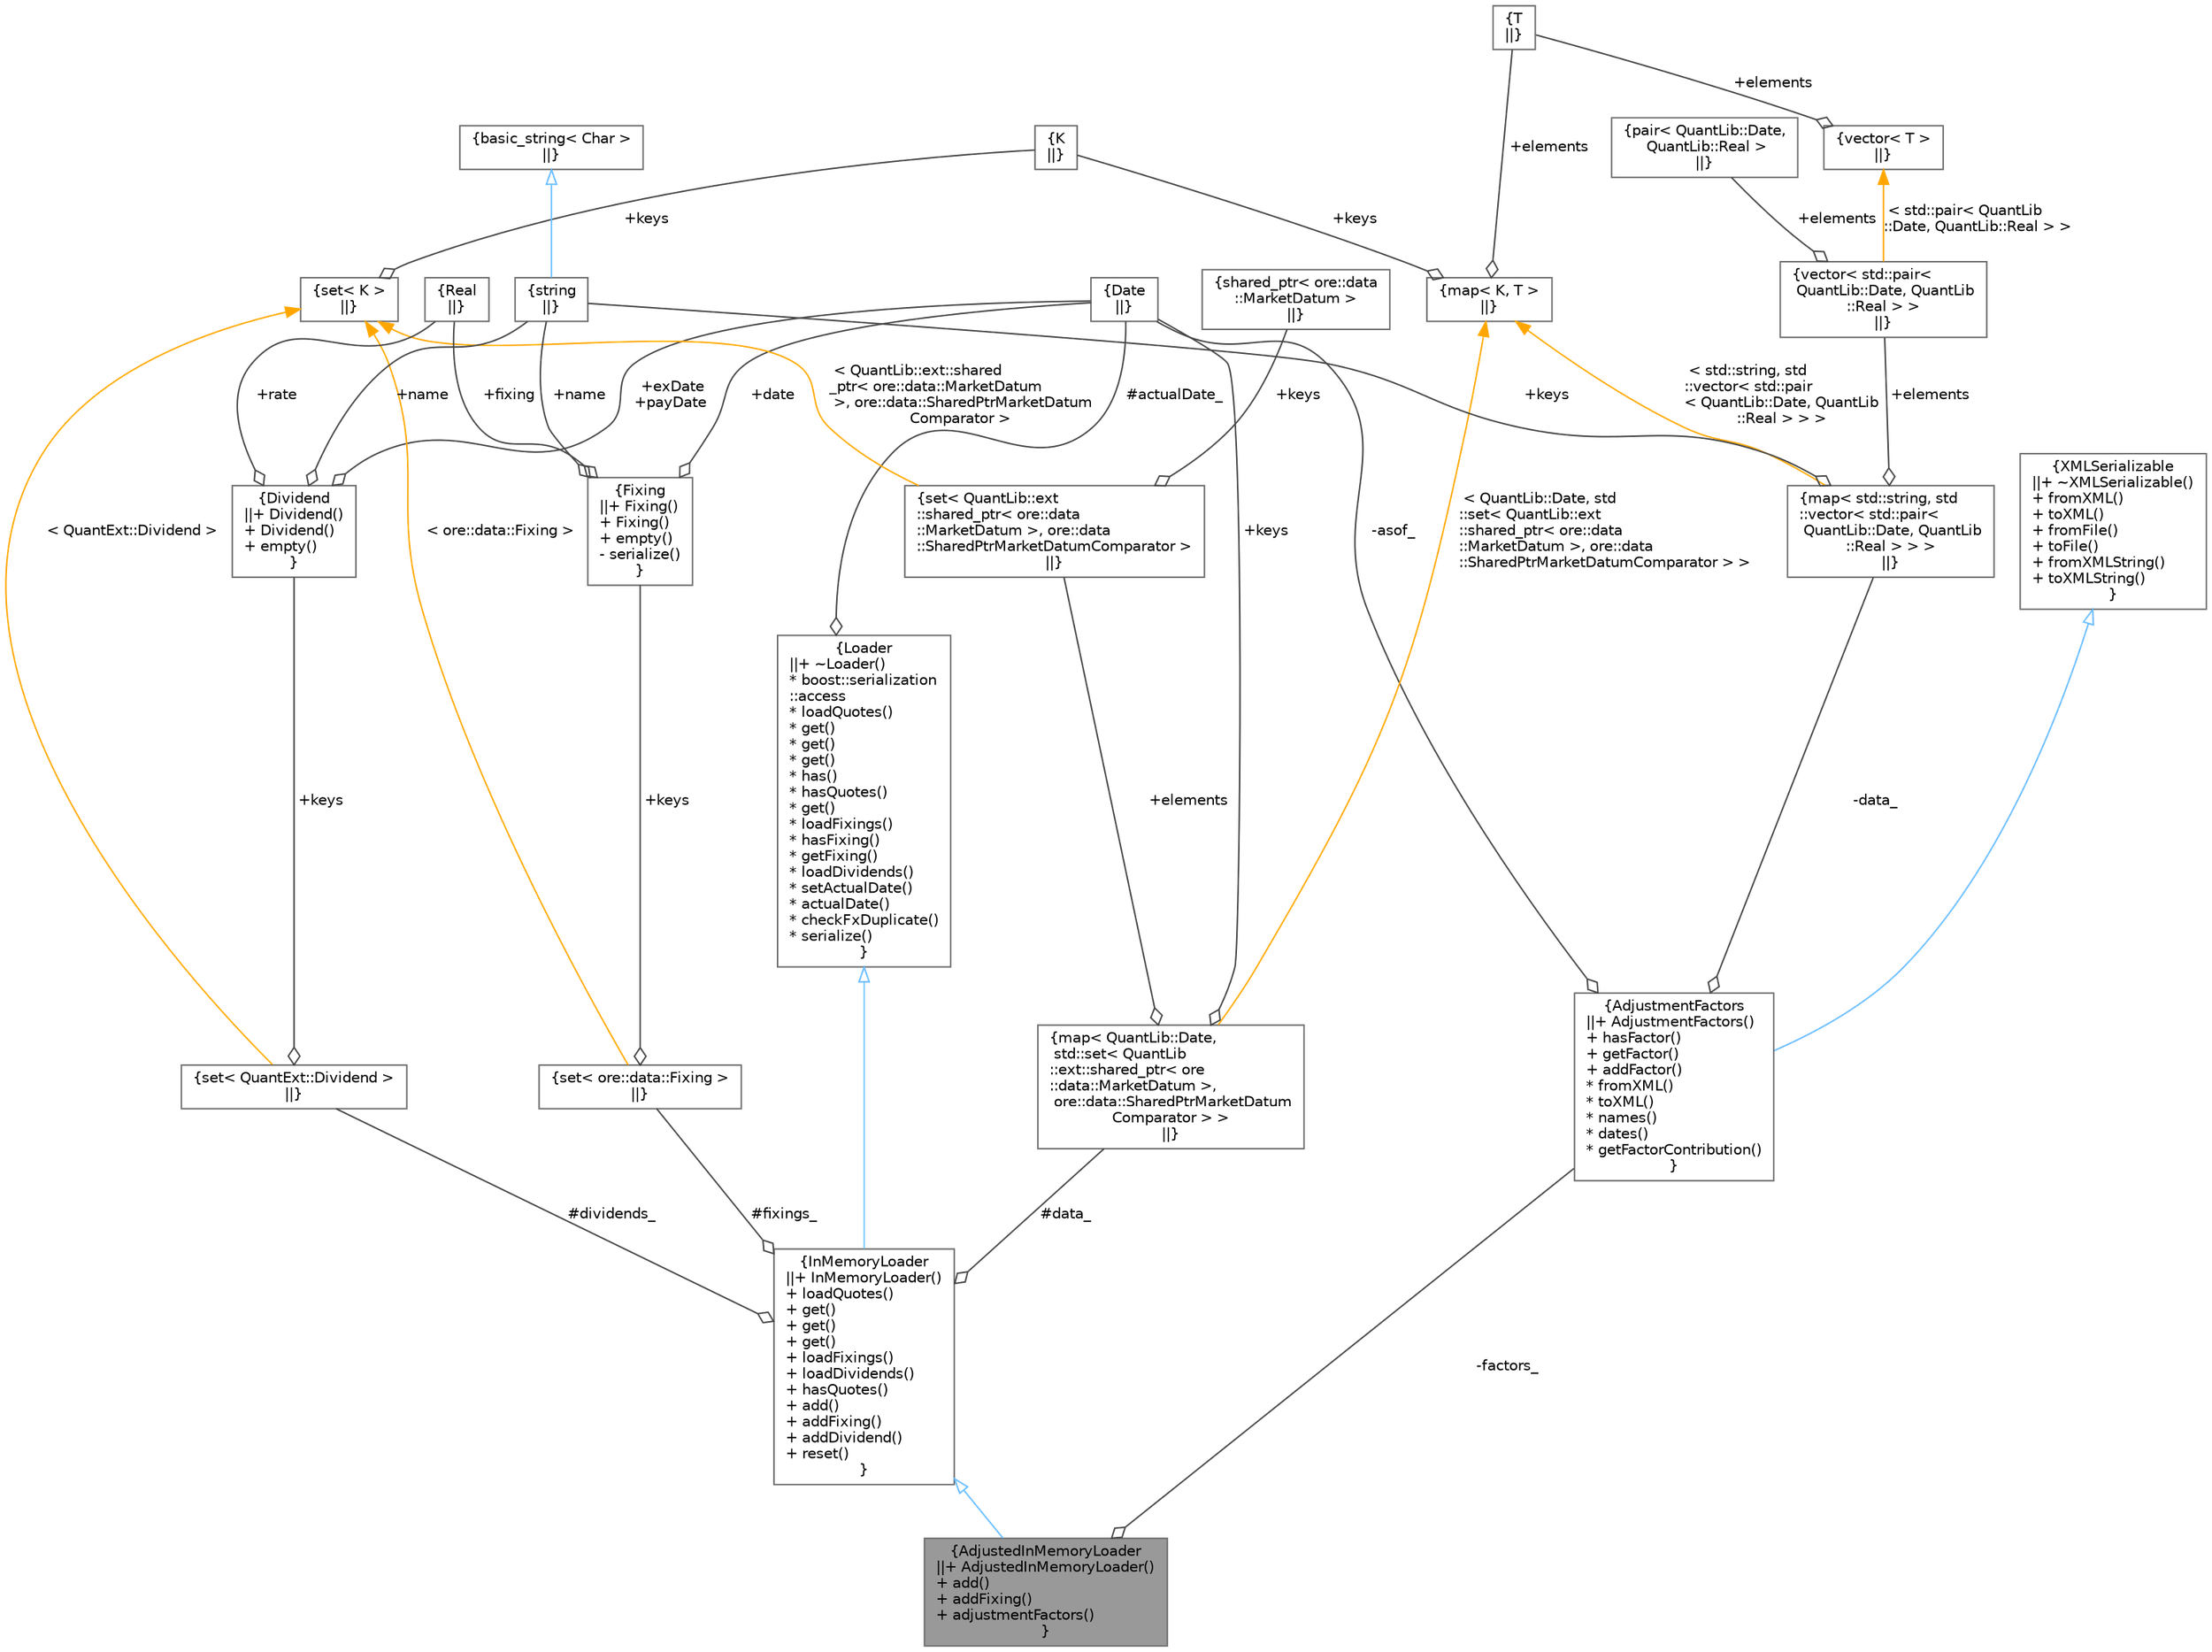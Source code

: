 digraph "AdjustedInMemoryLoader"
{
 // INTERACTIVE_SVG=YES
 // LATEX_PDF_SIZE
  bgcolor="transparent";
  edge [fontname=Helvetica,fontsize=10,labelfontname=Helvetica,labelfontsize=10];
  node [fontname=Helvetica,fontsize=10,shape=box,height=0.2,width=0.4];
  Node1 [label="{AdjustedInMemoryLoader\n||+ AdjustedInMemoryLoader()\l+ add()\l+ addFixing()\l+ adjustmentFactors()\l}",height=0.2,width=0.4,color="gray40", fillcolor="grey60", style="filled", fontcolor="black",tooltip="An Adjusted In Memory Loader,."];
  Node2 -> Node1 [dir="back",color="steelblue1",style="solid",arrowtail="onormal"];
  Node2 [label="{InMemoryLoader\n||+ InMemoryLoader()\l+ loadQuotes()\l+ get()\l+ get()\l+ get()\l+ loadFixings()\l+ loadDividends()\l+ hasQuotes()\l+ add()\l+ addFixing()\l+ addDividend()\l+ reset()\l}",height=0.2,width=0.4,color="gray40", fillcolor="white", style="filled",URL="$classore_1_1data_1_1_in_memory_loader.html",tooltip=" "];
  Node3 -> Node2 [dir="back",color="steelblue1",style="solid",arrowtail="onormal"];
  Node3 [label="{Loader\n||+ ~Loader()\l* boost::serialization\l::access\l* loadQuotes()\l* get()\l* get()\l* get()\l* has()\l* hasQuotes()\l* get()\l* loadFixings()\l* hasFixing()\l* getFixing()\l* loadDividends()\l* setActualDate()\l* actualDate()\l* checkFxDuplicate()\l* serialize()\l}",height=0.2,width=0.4,color="gray40", fillcolor="white", style="filled",URL="$classore_1_1data_1_1_loader.html",tooltip="Market data loader base class."];
  Node4 -> Node3 [color="grey25",style="solid",label=" #actualDate_" ,arrowhead="odiamond"];
  Node4 [label="{Date\n||}",height=0.2,width=0.4,color="gray40", fillcolor="white", style="filled",tooltip=" "];
  Node5 -> Node2 [color="grey25",style="solid",label=" #data_" ,arrowhead="odiamond"];
  Node5 [label="{map\< QuantLib::Date,\l std::set\< QuantLib\l::ext::shared_ptr\< ore\l::data::MarketDatum \>,\l ore::data::SharedPtrMarketDatum\lComparator \> \>\n||}",height=0.2,width=0.4,color="gray40", fillcolor="white", style="filled",tooltip=" "];
  Node4 -> Node5 [color="grey25",style="solid",label=" +keys" ,arrowhead="odiamond"];
  Node6 -> Node5 [color="grey25",style="solid",label=" +elements" ,arrowhead="odiamond"];
  Node6 [label="{set\< QuantLib::ext\l::shared_ptr\< ore::data\l::MarketDatum \>, ore::data\l::SharedPtrMarketDatumComparator \>\n||}",height=0.2,width=0.4,color="gray40", fillcolor="white", style="filled",tooltip=" "];
  Node7 -> Node6 [color="grey25",style="solid",label=" +keys" ,arrowhead="odiamond"];
  Node7 [label="{shared_ptr\< ore::data\l::MarketDatum \>\n||}",height=0.2,width=0.4,color="gray40", fillcolor="white", style="filled",tooltip=" "];
  Node8 -> Node6 [dir="back",color="orange",style="solid",label=" \< QuantLib::ext::shared\l_ptr\< ore::data::MarketDatum\l \>, ore::data::SharedPtrMarketDatum\lComparator \>" ];
  Node8 [label="{set\< K \>\n||}",height=0.2,width=0.4,color="gray40", fillcolor="white", style="filled",tooltip=" "];
  Node9 -> Node8 [color="grey25",style="solid",label=" +keys" ,arrowhead="odiamond"];
  Node9 [label="{K\n||}",height=0.2,width=0.4,color="gray40", fillcolor="white", style="filled",tooltip=" "];
  Node10 -> Node5 [dir="back",color="orange",style="solid",label=" \< QuantLib::Date, std\l::set\< QuantLib::ext\l::shared_ptr\< ore::data\l::MarketDatum \>, ore::data\l::SharedPtrMarketDatumComparator \> \>" ];
  Node10 [label="{map\< K, T \>\n||}",height=0.2,width=0.4,color="gray40", fillcolor="white", style="filled",tooltip=" "];
  Node9 -> Node10 [color="grey25",style="solid",label=" +keys" ,arrowhead="odiamond"];
  Node11 -> Node10 [color="grey25",style="solid",label=" +elements" ,arrowhead="odiamond"];
  Node11 [label="{T\n||}",height=0.2,width=0.4,color="gray40", fillcolor="white", style="filled",tooltip=" "];
  Node12 -> Node2 [color="grey25",style="solid",label=" #fixings_" ,arrowhead="odiamond"];
  Node12 [label="{set\< ore::data::Fixing \>\n||}",height=0.2,width=0.4,color="gray40", fillcolor="white", style="filled",tooltip=" "];
  Node13 -> Node12 [color="grey25",style="solid",label=" +keys" ,arrowhead="odiamond"];
  Node13 [label="{Fixing\n||+ Fixing()\l+ Fixing()\l+ empty()\l- serialize()\l}",height=0.2,width=0.4,color="gray40", fillcolor="white", style="filled",URL="$structore_1_1data_1_1_fixing.html",tooltip="Fixing data structure."];
  Node4 -> Node13 [color="grey25",style="solid",label=" +date" ,arrowhead="odiamond"];
  Node14 -> Node13 [color="grey25",style="solid",label=" +name" ,arrowhead="odiamond"];
  Node14 [label="{string\n||}",height=0.2,width=0.4,color="gray40", fillcolor="white", style="filled",tooltip=" "];
  Node15 -> Node14 [dir="back",color="steelblue1",style="solid",arrowtail="onormal"];
  Node15 [label="{basic_string\< Char \>\n||}",height=0.2,width=0.4,color="gray40", fillcolor="white", style="filled",tooltip=" "];
  Node16 -> Node13 [color="grey25",style="solid",label=" +fixing" ,arrowhead="odiamond"];
  Node16 [label="{Real\n||}",height=0.2,width=0.4,color="gray40", fillcolor="white", style="filled",tooltip=" "];
  Node8 -> Node12 [dir="back",color="orange",style="solid",label=" \< ore::data::Fixing \>" ];
  Node17 -> Node2 [color="grey25",style="solid",label=" #dividends_" ,arrowhead="odiamond"];
  Node17 [label="{set\< QuantExt::Dividend \>\n||}",height=0.2,width=0.4,color="gray40", fillcolor="white", style="filled",tooltip=" "];
  Node18 -> Node17 [color="grey25",style="solid",label=" +keys" ,arrowhead="odiamond"];
  Node18 [label="{Dividend\n||+ Dividend()\l+ Dividend()\l+ empty()\l}",height=0.2,width=0.4,color="gray40", fillcolor="white", style="filled",URL="C:/dev/ORE/documentation/QuantExt/doc/quantext.tag$struct_quant_ext_1_1_dividend.html",tooltip=" "];
  Node4 -> Node18 [color="grey25",style="solid",label=" +exDate\n+payDate" ,arrowhead="odiamond"];
  Node14 -> Node18 [color="grey25",style="solid",label=" +name" ,arrowhead="odiamond"];
  Node16 -> Node18 [color="grey25",style="solid",label=" +rate" ,arrowhead="odiamond"];
  Node8 -> Node17 [dir="back",color="orange",style="solid",label=" \< QuantExt::Dividend \>" ];
  Node19 -> Node1 [color="grey25",style="solid",label=" -factors_" ,arrowhead="odiamond"];
  Node19 [label="{AdjustmentFactors\n||+ AdjustmentFactors()\l+ hasFactor()\l+ getFactor()\l+ addFactor()\l* fromXML()\l* toXML()\l* names()\l* dates()\l* getFactorContribution()\l}",height=0.2,width=0.4,color="gray40", fillcolor="white", style="filled",URL="$classore_1_1data_1_1_adjustment_factors.html",tooltip="Class to hold market data adjustment factors - for example equity stock splits."];
  Node20 -> Node19 [dir="back",color="steelblue1",style="solid",arrowtail="onormal"];
  Node20 [label="{XMLSerializable\n||+ ~XMLSerializable()\l+ fromXML()\l+ toXML()\l+ fromFile()\l+ toFile()\l+ fromXMLString()\l+ toXMLString()\l}",height=0.2,width=0.4,color="gray40", fillcolor="white", style="filled",URL="$classore_1_1data_1_1_x_m_l_serializable.html",tooltip="Base class for all serializable classes."];
  Node4 -> Node19 [color="grey25",style="solid",label=" -asof_" ,arrowhead="odiamond"];
  Node21 -> Node19 [color="grey25",style="solid",label=" -data_" ,arrowhead="odiamond"];
  Node21 [label="{map\< std::string, std\l::vector\< std::pair\<\l QuantLib::Date, QuantLib\l::Real \> \> \>\n||}",height=0.2,width=0.4,color="gray40", fillcolor="white", style="filled",tooltip=" "];
  Node14 -> Node21 [color="grey25",style="solid",label=" +keys" ,arrowhead="odiamond"];
  Node22 -> Node21 [color="grey25",style="solid",label=" +elements" ,arrowhead="odiamond"];
  Node22 [label="{vector\< std::pair\<\l QuantLib::Date, QuantLib\l::Real \> \>\n||}",height=0.2,width=0.4,color="gray40", fillcolor="white", style="filled",tooltip=" "];
  Node23 -> Node22 [color="grey25",style="solid",label=" +elements" ,arrowhead="odiamond"];
  Node23 [label="{pair\< QuantLib::Date,\l QuantLib::Real \>\n||}",height=0.2,width=0.4,color="gray40", fillcolor="white", style="filled",tooltip=" "];
  Node24 -> Node22 [dir="back",color="orange",style="solid",label=" \< std::pair\< QuantLib\l::Date, QuantLib::Real \> \>" ];
  Node24 [label="{vector\< T \>\n||}",height=0.2,width=0.4,color="gray40", fillcolor="white", style="filled",tooltip=" "];
  Node11 -> Node24 [color="grey25",style="solid",label=" +elements" ,arrowhead="odiamond"];
  Node10 -> Node21 [dir="back",color="orange",style="solid",label=" \< std::string, std\l::vector\< std::pair\l\< QuantLib::Date, QuantLib\l::Real \> \> \>" ];
}
